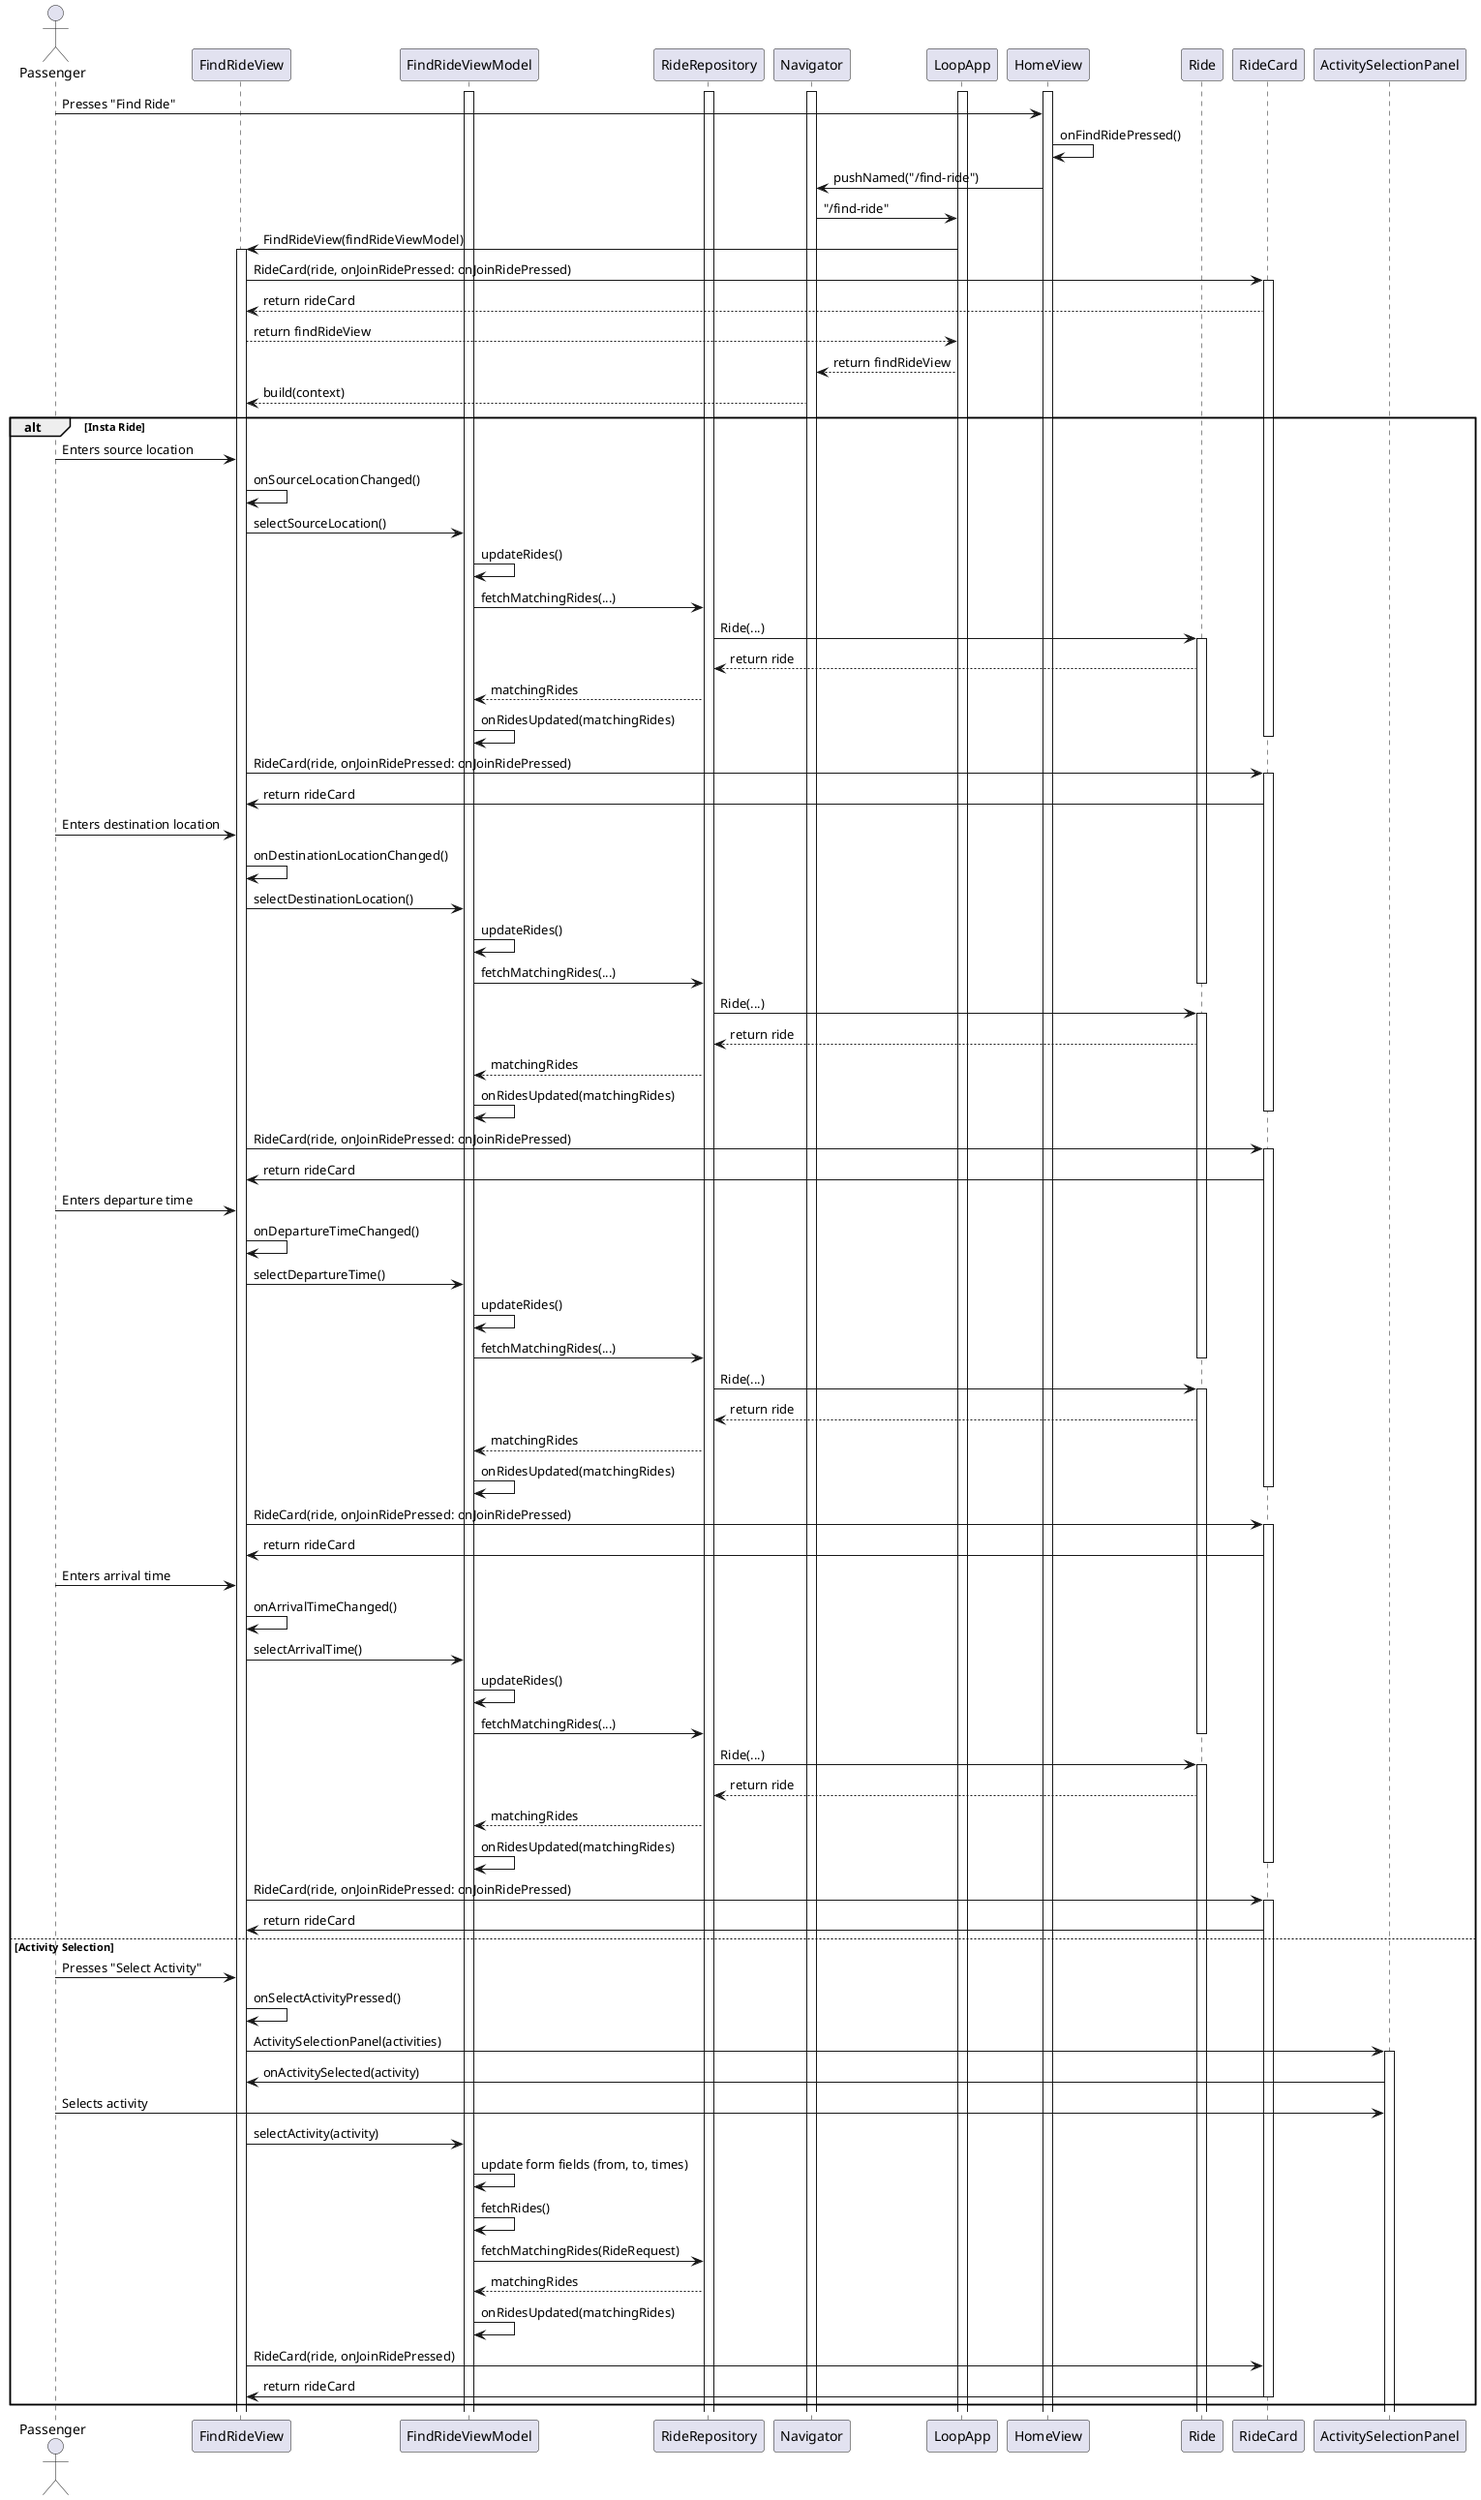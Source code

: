 @startuml

actor Passenger

participant FindRideView
participant FindRideViewModel
participant RideRepository
participant Navigator
participant LoopApp
participant HomeView
participant Ride
participant RideCard

activate LoopApp
activate FindRideViewModel
activate RideRepository
activate Navigator
activate HomeView


Passenger -> HomeView: Presses "Find Ride"
HomeView -> HomeView: onFindRidePressed()
HomeView -> Navigator: pushNamed("/find-ride")
Navigator -> LoopApp: "/find-ride"
LoopApp -> FindRideView: FindRideView(findRideViewModel)
activate FindRideView
FindRideView -> RideCard: RideCard(ride, onJoinRidePressed: onJoinRidePressed)
activate RideCard
RideCard --> FindRideView: return rideCard
FindRideView --> LoopApp: return findRideView
LoopApp --> Navigator: return findRideView
Navigator --> FindRideView: build(context)

alt Insta Ride
Passenger -> FindRideView: Enters source location
FindRideView -> FindRideView: onSourceLocationChanged()
FindRideView -> FindRideViewModel: selectSourceLocation()
FindRideViewModel -> FindRideViewModel: updateRides()
FindRideViewModel -> RideRepository: fetchMatchingRides(...)
RideRepository -> Ride: Ride(...)
activate Ride
Ride --> RideRepository: return ride
RideRepository --> FindRideViewModel: matchingRides
FindRideViewModel -> FindRideViewModel: onRidesUpdated(matchingRides)
deactivate RideCard
FindRideView -> RideCard: RideCard(ride, onJoinRidePressed: onJoinRidePressed)
activate RideCard
RideCard -> FindRideView: return rideCard

Passenger -> FindRideView: Enters destination location
FindRideView -> FindRideView: onDestinationLocationChanged()
FindRideView -> FindRideViewModel: selectDestinationLocation()
FindRideViewModel -> FindRideViewModel: updateRides()
FindRideViewModel -> RideRepository: fetchMatchingRides(...)
deactivate Ride
RideRepository -> Ride: Ride(...)
activate Ride
Ride --> RideRepository: return ride
RideRepository --> FindRideViewModel: matchingRides
FindRideViewModel -> FindRideViewModel: onRidesUpdated(matchingRides)
deactivate RideCard
FindRideView -> RideCard: RideCard(ride, onJoinRidePressed: onJoinRidePressed)
activate RideCard
RideCard -> FindRideView: return rideCard

Passenger -> FindRideView: Enters departure time
FindRideView -> FindRideView: onDepartureTimeChanged()
FindRideView -> FindRideViewModel: selectDepartureTime()
FindRideViewModel -> FindRideViewModel: updateRides()
FindRideViewModel -> RideRepository: fetchMatchingRides(...)
deactivate Ride
RideRepository -> Ride: Ride(...)
activate Ride
Ride --> RideRepository: return ride
RideRepository --> FindRideViewModel: matchingRides
FindRideViewModel -> FindRideViewModel: onRidesUpdated(matchingRides)
deactivate RideCard
FindRideView -> RideCard: RideCard(ride, onJoinRidePressed: onJoinRidePressed)
activate RideCard
RideCard -> FindRideView: return rideCard

Passenger -> FindRideView: Enters arrival time
FindRideView -> FindRideView: onArrivalTimeChanged()
FindRideView -> FindRideViewModel: selectArrivalTime()
FindRideViewModel -> FindRideViewModel: updateRides()
FindRideViewModel -> RideRepository: fetchMatchingRides(...)
deactivate Ride
RideRepository -> Ride: Ride(...)
activate Ride
Ride --> RideRepository: return ride
RideRepository --> FindRideViewModel: matchingRides
FindRideViewModel -> FindRideViewModel: onRidesUpdated(matchingRides)
deactivate RideCard
FindRideView -> RideCard: RideCard(ride, onJoinRidePressed: onJoinRidePressed)
activate RideCard
RideCard -> FindRideView: return rideCard
else Activity Selection
    Passenger -> FindRideView: Presses "Select Activity"
    FindRideView -> FindRideView: onSelectActivityPressed()
    FindRideView -> ActivitySelectionPanel: ActivitySelectionPanel(activities)
    activate ActivitySelectionPanel
    ActivitySelectionPanel -> FindRideView: onActivitySelected(activity)
    Passenger -> ActivitySelectionPanel: Selects activity
    FindRideView -> FindRideViewModel: selectActivity(activity)
    
    FindRideViewModel -> FindRideViewModel: update form fields (from, to, times)
    FindRideViewModel -> FindRideViewModel: fetchRides()
    FindRideViewModel -> RideRepository: fetchMatchingRides(RideRequest)

    RideRepository --> FindRideViewModel: matchingRides
   
    FindRideViewModel -> FindRideViewModel: onRidesUpdated(matchingRides)
   
  
    FindRideView -> RideCard: RideCard(ride, onJoinRidePressed)
   
    RideCard -> FindRideView: return rideCard
    deactivate RideCard
end

@enduml
